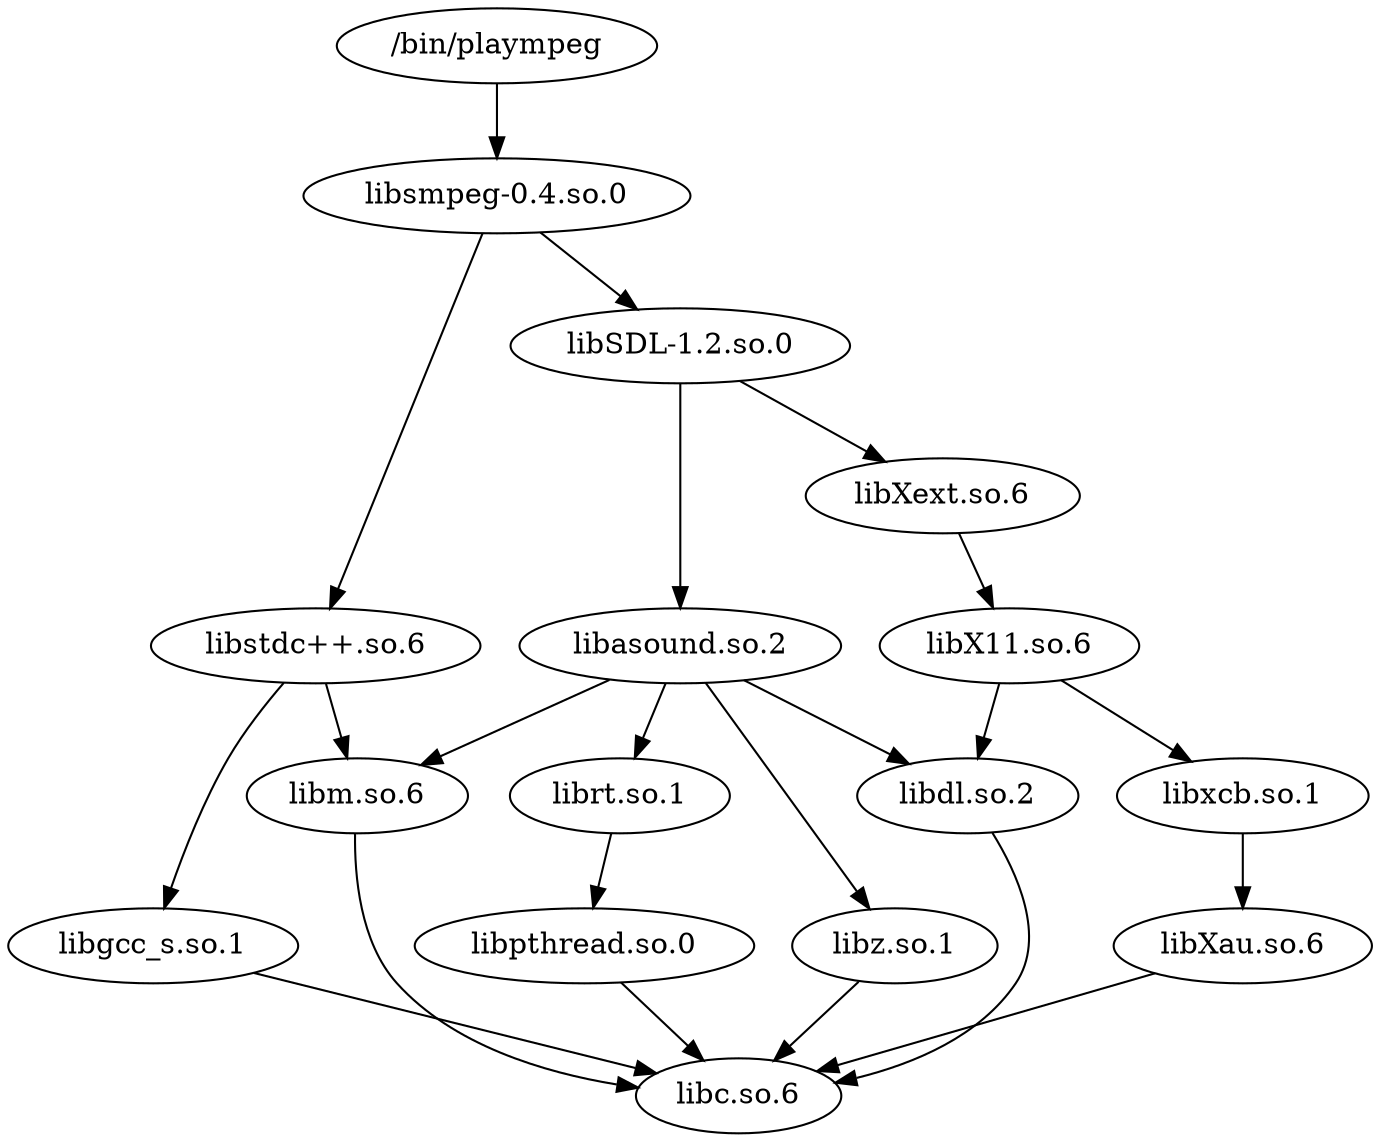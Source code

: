 digraph G {
	graph [layout=dot];
	_bin_plaympeg	 [label="/bin/plaympeg"];
	libsmpeg_0_4_so_0	 [label="libsmpeg-0.4.so.0"];
	_bin_plaympeg -> libsmpeg_0_4_so_0;
	libSDL_1_2_so_0	 [label="libSDL-1.2.so.0"];
	libsmpeg_0_4_so_0 -> libSDL_1_2_so_0;
	libstdc___so_6	 [label="libstdc++.so.6"];
	libsmpeg_0_4_so_0 -> libstdc___so_6;
	libm_so_6	 [label="libm.so.6"];
	libstdc___so_6 -> libm_so_6;
	libgcc_s_so_1	 [label="libgcc_s.so.1"];
	libstdc___so_6 -> libgcc_s_so_1;
	libXext_so_6	 [label="libXext.so.6"];
	libSDL_1_2_so_0 -> libXext_so_6;
	libasound_so_2	 [label="libasound.so.2"];
	libSDL_1_2_so_0 -> libasound_so_2;
	libX11_so_6	 [label="libX11.so.6"];
	libXext_so_6 -> libX11_so_6;
	libxcb_so_1	 [label="libxcb.so.1"];
	libX11_so_6 -> libxcb_so_1;
	libdl_so_2	 [label="libdl.so.2"];
	libX11_so_6 -> libdl_so_2;
	libXau_so_6	 [label="libXau.so.6"];
	libxcb_so_1 -> libXau_so_6;
	libc_so_6	 [label="libc.so.6"];
	libXau_so_6 -> libc_so_6;
	libdl_so_2 -> libc_so_6;
	libm_so_6 -> libc_so_6;
	libgcc_s_so_1 -> libc_so_6;
	libpthread_so_0	 [label="libpthread.so.0"];
	libpthread_so_0 -> libc_so_6;
	libz_so_1	 [label="libz.so.1"];
	libasound_so_2 -> libz_so_1;
	libasound_so_2 -> libm_so_6;
	libasound_so_2 -> libdl_so_2;
	librt_so_1	 [label="librt.so.1"];
	libasound_so_2 -> librt_so_1;
	libz_so_1 -> libc_so_6;
	librt_so_1 -> libpthread_so_0;
}

